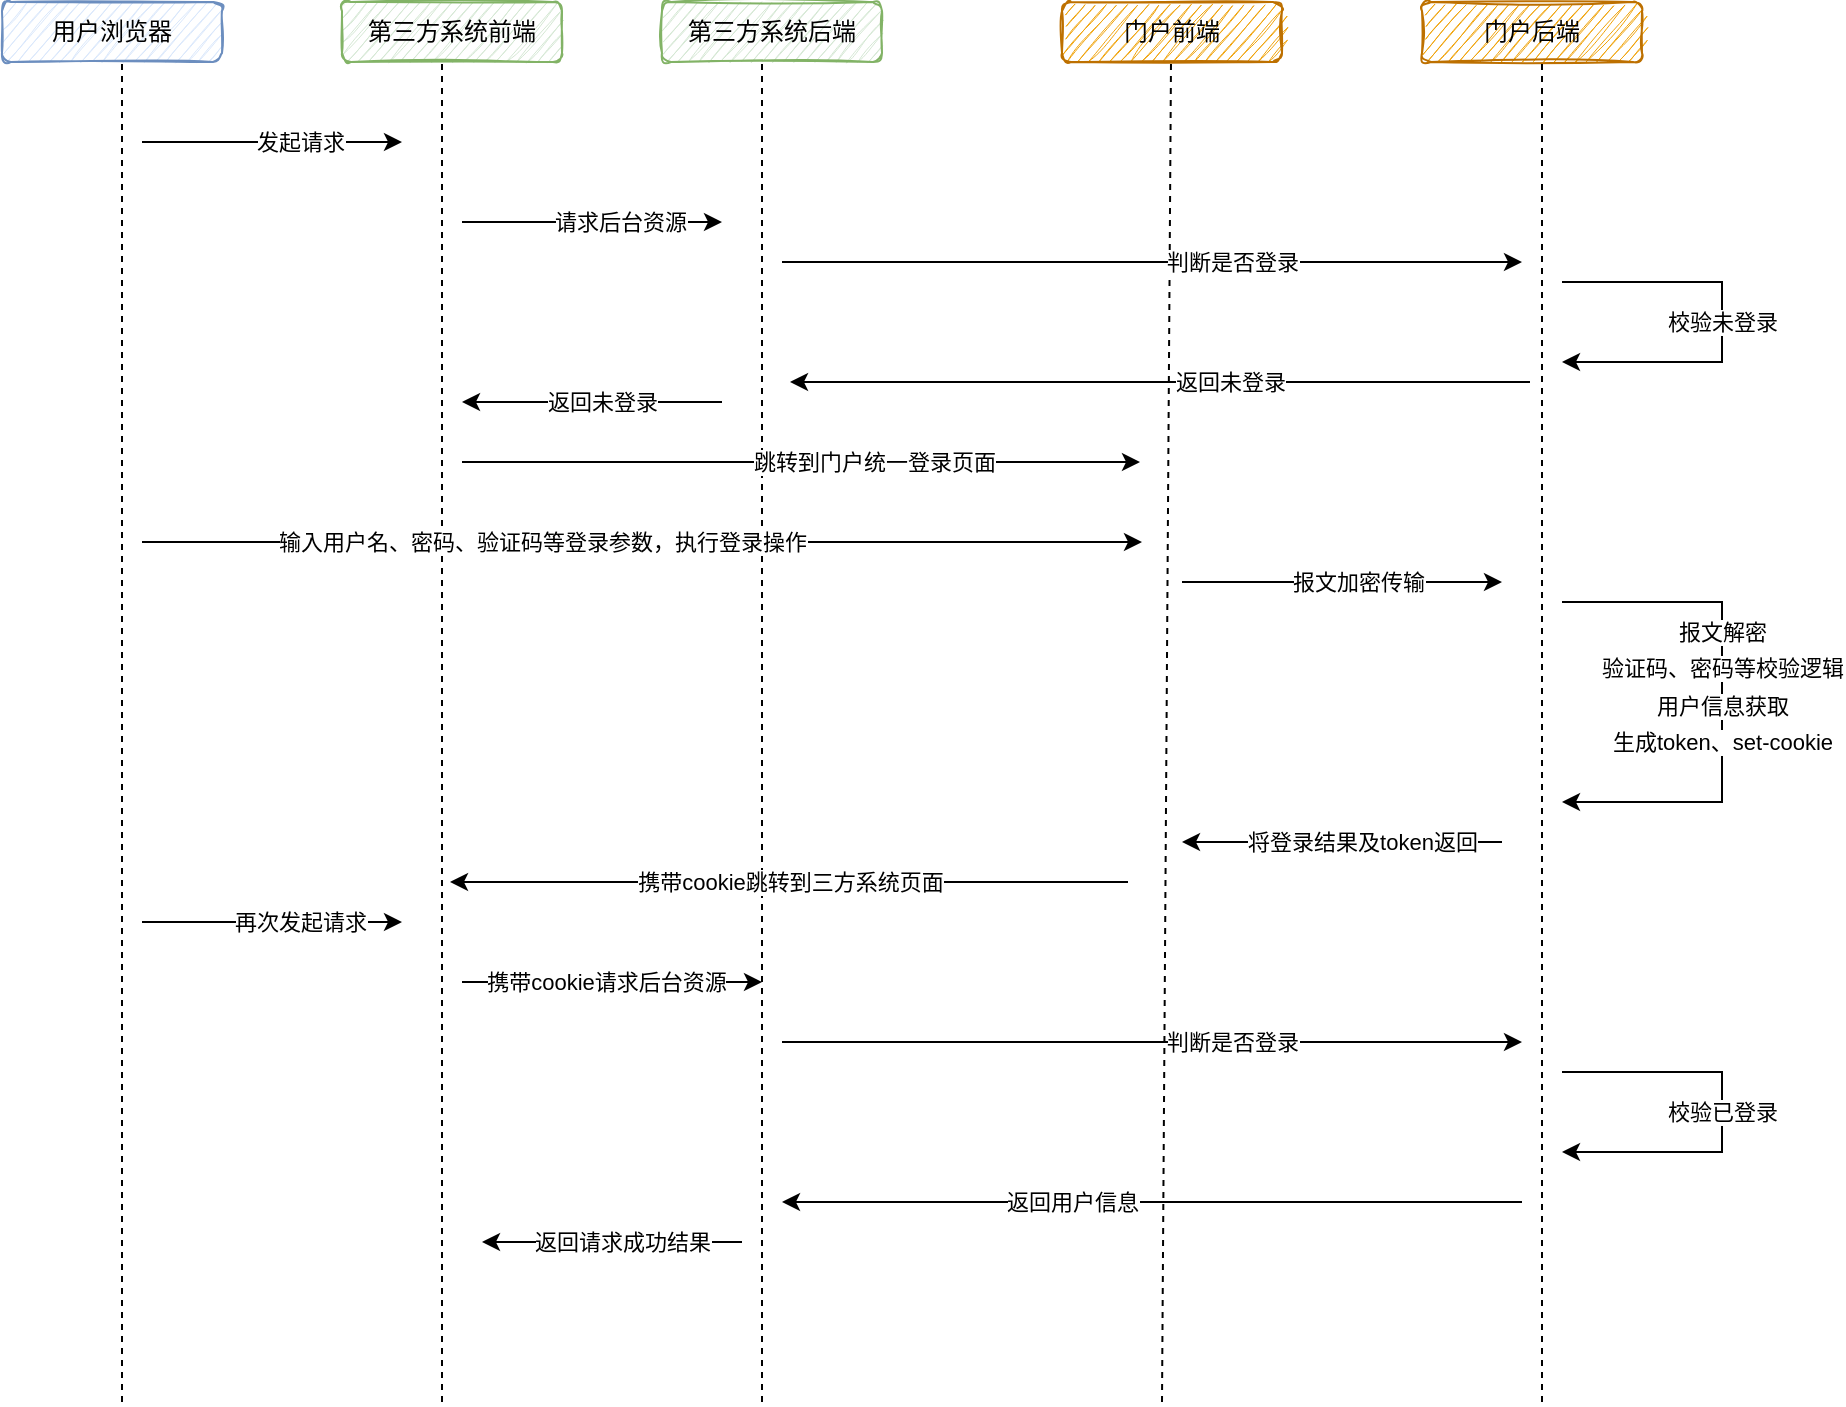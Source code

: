 <mxfile version="17.5.1" type="github">
  <diagram id="qwesRJrQPzrUk3mx8Mlb" name="第 1 页">
    <mxGraphModel dx="1018" dy="648" grid="1" gridSize="10" guides="1" tooltips="1" connect="1" arrows="1" fold="1" page="1" pageScale="1" pageWidth="827" pageHeight="1169" math="0" shadow="0">
      <root>
        <mxCell id="0" />
        <mxCell id="1" parent="0" />
        <mxCell id="J2RxIgM9Oz-v4wJNutJW-1" value="用户浏览器" style="whiteSpace=wrap;html=1;glass=0;shadow=0;fillColor=#dae8fc;strokeColor=#6c8ebf;gradientColor=none;rounded=1;sketch=1;" vertex="1" parent="1">
          <mxGeometry x="20" y="50" width="110" height="30" as="geometry" />
        </mxCell>
        <mxCell id="J2RxIgM9Oz-v4wJNutJW-2" value="第三方系统前端" style="whiteSpace=wrap;html=1;glass=0;shadow=0;fillColor=#d5e8d4;strokeColor=#82b366;rounded=1;sketch=1;" vertex="1" parent="1">
          <mxGeometry x="190" y="50" width="110" height="30" as="geometry" />
        </mxCell>
        <mxCell id="J2RxIgM9Oz-v4wJNutJW-3" value="第三方系统后端" style="whiteSpace=wrap;html=1;glass=0;shadow=0;fillColor=#d5e8d4;strokeColor=#82b366;rounded=1;sketch=1;" vertex="1" parent="1">
          <mxGeometry x="350" y="50" width="110" height="30" as="geometry" />
        </mxCell>
        <mxCell id="J2RxIgM9Oz-v4wJNutJW-4" value="门户前端" style="whiteSpace=wrap;html=1;glass=0;shadow=0;fillColor=#f0a30a;strokeColor=#BD7000;rounded=1;sketch=1;fontColor=#000000;" vertex="1" parent="1">
          <mxGeometry x="550" y="50" width="110" height="30" as="geometry" />
        </mxCell>
        <mxCell id="J2RxIgM9Oz-v4wJNutJW-5" value="门户后端" style="whiteSpace=wrap;html=1;glass=0;shadow=0;fillColor=#f0a30a;strokeColor=#BD7000;rounded=1;sketch=1;fontColor=#000000;" vertex="1" parent="1">
          <mxGeometry x="730" y="50" width="110" height="30" as="geometry" />
        </mxCell>
        <mxCell id="J2RxIgM9Oz-v4wJNutJW-6" value="" style="endArrow=none;dashed=1;html=1;rounded=0;" edge="1" parent="1">
          <mxGeometry width="50" height="50" relative="1" as="geometry">
            <mxPoint x="240" y="750" as="sourcePoint" />
            <mxPoint x="240" y="80" as="targetPoint" />
          </mxGeometry>
        </mxCell>
        <mxCell id="J2RxIgM9Oz-v4wJNutJW-7" value="" style="endArrow=none;dashed=1;html=1;rounded=0;" edge="1" parent="1">
          <mxGeometry width="50" height="50" relative="1" as="geometry">
            <mxPoint x="80" y="750" as="sourcePoint" />
            <mxPoint x="80" y="80" as="targetPoint" />
          </mxGeometry>
        </mxCell>
        <mxCell id="J2RxIgM9Oz-v4wJNutJW-8" value="" style="endArrow=classic;html=1;rounded=0;" edge="1" parent="1">
          <mxGeometry width="50" height="50" relative="1" as="geometry">
            <mxPoint x="90" y="120" as="sourcePoint" />
            <mxPoint x="220" y="120" as="targetPoint" />
          </mxGeometry>
        </mxCell>
        <mxCell id="J2RxIgM9Oz-v4wJNutJW-9" value="发起请求" style="edgeLabel;html=1;align=center;verticalAlign=middle;resizable=0;points=[];" vertex="1" connectable="0" parent="J2RxIgM9Oz-v4wJNutJW-8">
          <mxGeometry x="0.215" relative="1" as="geometry">
            <mxPoint as="offset" />
          </mxGeometry>
        </mxCell>
        <mxCell id="J2RxIgM9Oz-v4wJNutJW-10" value="" style="endArrow=none;dashed=1;html=1;rounded=0;" edge="1" parent="1">
          <mxGeometry width="50" height="50" relative="1" as="geometry">
            <mxPoint x="400" y="750" as="sourcePoint" />
            <mxPoint x="400" y="80" as="targetPoint" />
          </mxGeometry>
        </mxCell>
        <mxCell id="J2RxIgM9Oz-v4wJNutJW-11" value="" style="endArrow=classic;html=1;rounded=0;" edge="1" parent="1">
          <mxGeometry width="50" height="50" relative="1" as="geometry">
            <mxPoint x="250" y="160" as="sourcePoint" />
            <mxPoint x="380" y="160" as="targetPoint" />
          </mxGeometry>
        </mxCell>
        <mxCell id="J2RxIgM9Oz-v4wJNutJW-12" value="请求后台资源" style="edgeLabel;html=1;align=center;verticalAlign=middle;resizable=0;points=[];" vertex="1" connectable="0" parent="J2RxIgM9Oz-v4wJNutJW-11">
          <mxGeometry x="0.215" relative="1" as="geometry">
            <mxPoint as="offset" />
          </mxGeometry>
        </mxCell>
        <mxCell id="J2RxIgM9Oz-v4wJNutJW-13" value="" style="endArrow=none;dashed=1;html=1;rounded=0;" edge="1" parent="1">
          <mxGeometry width="50" height="50" relative="1" as="geometry">
            <mxPoint x="600" y="750" as="sourcePoint" />
            <mxPoint x="604.5" y="80" as="targetPoint" />
          </mxGeometry>
        </mxCell>
        <mxCell id="J2RxIgM9Oz-v4wJNutJW-14" value="" style="endArrow=none;dashed=1;html=1;rounded=0;" edge="1" parent="1">
          <mxGeometry width="50" height="50" relative="1" as="geometry">
            <mxPoint x="790" y="750" as="sourcePoint" />
            <mxPoint x="790" y="80" as="targetPoint" />
          </mxGeometry>
        </mxCell>
        <mxCell id="J2RxIgM9Oz-v4wJNutJW-17" value="" style="endArrow=classic;html=1;rounded=0;" edge="1" parent="1">
          <mxGeometry width="50" height="50" relative="1" as="geometry">
            <mxPoint x="410" y="180" as="sourcePoint" />
            <mxPoint x="780" y="180" as="targetPoint" />
          </mxGeometry>
        </mxCell>
        <mxCell id="J2RxIgM9Oz-v4wJNutJW-18" value="判断是否登录" style="edgeLabel;html=1;align=center;verticalAlign=middle;resizable=0;points=[];" vertex="1" connectable="0" parent="J2RxIgM9Oz-v4wJNutJW-17">
          <mxGeometry x="0.215" relative="1" as="geometry">
            <mxPoint as="offset" />
          </mxGeometry>
        </mxCell>
        <mxCell id="J2RxIgM9Oz-v4wJNutJW-21" value="" style="endArrow=classic;html=1;rounded=0;" edge="1" parent="1">
          <mxGeometry width="50" height="50" relative="1" as="geometry">
            <mxPoint x="784" y="240" as="sourcePoint" />
            <mxPoint x="414" y="240" as="targetPoint" />
          </mxGeometry>
        </mxCell>
        <mxCell id="J2RxIgM9Oz-v4wJNutJW-22" value="返回未登录" style="edgeLabel;html=1;align=center;verticalAlign=middle;resizable=0;points=[];" vertex="1" connectable="0" parent="J2RxIgM9Oz-v4wJNutJW-21">
          <mxGeometry x="0.215" relative="1" as="geometry">
            <mxPoint x="75" as="offset" />
          </mxGeometry>
        </mxCell>
        <mxCell id="J2RxIgM9Oz-v4wJNutJW-23" value="" style="endArrow=classic;html=1;rounded=0;" edge="1" parent="1">
          <mxGeometry width="50" height="50" relative="1" as="geometry">
            <mxPoint x="380" y="250" as="sourcePoint" />
            <mxPoint x="250" y="250" as="targetPoint" />
          </mxGeometry>
        </mxCell>
        <mxCell id="J2RxIgM9Oz-v4wJNutJW-24" value="返回未登录" style="edgeLabel;html=1;align=center;verticalAlign=middle;resizable=0;points=[];" vertex="1" connectable="0" parent="J2RxIgM9Oz-v4wJNutJW-23">
          <mxGeometry x="0.215" relative="1" as="geometry">
            <mxPoint x="19" as="offset" />
          </mxGeometry>
        </mxCell>
        <mxCell id="J2RxIgM9Oz-v4wJNutJW-25" value="" style="endArrow=classic;html=1;rounded=0;" edge="1" parent="1">
          <mxGeometry width="50" height="50" relative="1" as="geometry">
            <mxPoint x="250" y="280" as="sourcePoint" />
            <mxPoint x="589" y="280" as="targetPoint" />
          </mxGeometry>
        </mxCell>
        <mxCell id="J2RxIgM9Oz-v4wJNutJW-26" value="跳转到门户统一登录页面" style="edgeLabel;html=1;align=center;verticalAlign=middle;resizable=0;points=[];" vertex="1" connectable="0" parent="J2RxIgM9Oz-v4wJNutJW-25">
          <mxGeometry x="0.215" relative="1" as="geometry">
            <mxPoint as="offset" />
          </mxGeometry>
        </mxCell>
        <mxCell id="J2RxIgM9Oz-v4wJNutJW-27" value="" style="endArrow=classic;html=1;rounded=0;" edge="1" parent="1">
          <mxGeometry width="50" height="50" relative="1" as="geometry">
            <mxPoint x="90" y="320" as="sourcePoint" />
            <mxPoint x="590" y="320" as="targetPoint" />
          </mxGeometry>
        </mxCell>
        <mxCell id="J2RxIgM9Oz-v4wJNutJW-28" value="输入用户名、密码、验证码等登录参数，执行登录操作" style="edgeLabel;html=1;align=center;verticalAlign=middle;resizable=0;points=[];" vertex="1" connectable="0" parent="J2RxIgM9Oz-v4wJNutJW-27">
          <mxGeometry x="0.215" relative="1" as="geometry">
            <mxPoint x="-104" as="offset" />
          </mxGeometry>
        </mxCell>
        <mxCell id="J2RxIgM9Oz-v4wJNutJW-29" value="" style="endArrow=classic;html=1;rounded=0;" edge="1" parent="1">
          <mxGeometry width="50" height="50" relative="1" as="geometry">
            <mxPoint x="610" y="340" as="sourcePoint" />
            <mxPoint x="770" y="340" as="targetPoint" />
          </mxGeometry>
        </mxCell>
        <mxCell id="J2RxIgM9Oz-v4wJNutJW-30" value="报文加密传输" style="edgeLabel;html=1;align=center;verticalAlign=middle;resizable=0;points=[];" vertex="1" connectable="0" parent="J2RxIgM9Oz-v4wJNutJW-29">
          <mxGeometry x="0.215" relative="1" as="geometry">
            <mxPoint x="-9" as="offset" />
          </mxGeometry>
        </mxCell>
        <mxCell id="J2RxIgM9Oz-v4wJNutJW-34" value="" style="endArrow=classic;html=1;rounded=0;edgeStyle=elbowEdgeStyle;" edge="1" parent="1">
          <mxGeometry width="50" height="50" relative="1" as="geometry">
            <mxPoint x="800" y="190" as="sourcePoint" />
            <mxPoint x="800" y="230" as="targetPoint" />
            <Array as="points">
              <mxPoint x="880" y="210" />
            </Array>
          </mxGeometry>
        </mxCell>
        <mxCell id="J2RxIgM9Oz-v4wJNutJW-35" value="校验未登录" style="edgeLabel;html=1;align=center;verticalAlign=middle;resizable=0;points=[];" vertex="1" connectable="0" parent="J2RxIgM9Oz-v4wJNutJW-34">
          <mxGeometry x="-0.52" y="-2" relative="1" as="geometry">
            <mxPoint x="32" y="18" as="offset" />
          </mxGeometry>
        </mxCell>
        <mxCell id="J2RxIgM9Oz-v4wJNutJW-36" value="" style="endArrow=classic;html=1;rounded=0;edgeStyle=elbowEdgeStyle;" edge="1" parent="1">
          <mxGeometry width="50" height="50" relative="1" as="geometry">
            <mxPoint x="800" y="350" as="sourcePoint" />
            <mxPoint x="800" y="450" as="targetPoint" />
            <Array as="points">
              <mxPoint x="880" y="370" />
            </Array>
          </mxGeometry>
        </mxCell>
        <mxCell id="J2RxIgM9Oz-v4wJNutJW-38" value="报文解密" style="edgeLabel;html=1;align=center;verticalAlign=middle;resizable=0;points=[];" vertex="1" connectable="0" parent="J2RxIgM9Oz-v4wJNutJW-36">
          <mxGeometry x="-0.269" y="-2" relative="1" as="geometry">
            <mxPoint x="2" as="offset" />
          </mxGeometry>
        </mxCell>
        <mxCell id="J2RxIgM9Oz-v4wJNutJW-39" value="验证码、密码等校验逻辑" style="edgeLabel;html=1;align=center;verticalAlign=middle;resizable=0;points=[];" vertex="1" connectable="0" parent="1">
          <mxGeometry x="880" y="383" as="geometry" />
        </mxCell>
        <mxCell id="J2RxIgM9Oz-v4wJNutJW-40" value="用户信息获取" style="edgeLabel;html=1;align=center;verticalAlign=middle;resizable=0;points=[];" vertex="1" connectable="0" parent="1">
          <mxGeometry x="880" y="402" as="geometry" />
        </mxCell>
        <mxCell id="J2RxIgM9Oz-v4wJNutJW-41" value="生成token、set-cookie" style="edgeLabel;html=1;align=center;verticalAlign=middle;resizable=0;points=[];" vertex="1" connectable="0" parent="1">
          <mxGeometry x="880" y="420" as="geometry" />
        </mxCell>
        <mxCell id="J2RxIgM9Oz-v4wJNutJW-42" value="" style="endArrow=classic;html=1;rounded=0;" edge="1" parent="1">
          <mxGeometry width="50" height="50" relative="1" as="geometry">
            <mxPoint x="770" y="470" as="sourcePoint" />
            <mxPoint x="610" y="470" as="targetPoint" />
          </mxGeometry>
        </mxCell>
        <mxCell id="J2RxIgM9Oz-v4wJNutJW-43" value="将登录结果及token返回" style="edgeLabel;html=1;align=center;verticalAlign=middle;resizable=0;points=[];" vertex="1" connectable="0" parent="J2RxIgM9Oz-v4wJNutJW-42">
          <mxGeometry x="0.215" relative="1" as="geometry">
            <mxPoint x="27" as="offset" />
          </mxGeometry>
        </mxCell>
        <mxCell id="J2RxIgM9Oz-v4wJNutJW-46" value="" style="endArrow=classic;html=1;rounded=0;" edge="1" parent="1">
          <mxGeometry width="50" height="50" relative="1" as="geometry">
            <mxPoint x="583" y="490" as="sourcePoint" />
            <mxPoint x="244" y="490" as="targetPoint" />
          </mxGeometry>
        </mxCell>
        <mxCell id="J2RxIgM9Oz-v4wJNutJW-47" value="携带cookie跳转到三方系统页面" style="edgeLabel;html=1;align=center;verticalAlign=middle;resizable=0;points=[];" vertex="1" connectable="0" parent="J2RxIgM9Oz-v4wJNutJW-46">
          <mxGeometry x="0.215" relative="1" as="geometry">
            <mxPoint x="37" as="offset" />
          </mxGeometry>
        </mxCell>
        <mxCell id="J2RxIgM9Oz-v4wJNutJW-48" value="" style="endArrow=classic;html=1;rounded=0;" edge="1" parent="1">
          <mxGeometry width="50" height="50" relative="1" as="geometry">
            <mxPoint x="90" y="510" as="sourcePoint" />
            <mxPoint x="220" y="510" as="targetPoint" />
          </mxGeometry>
        </mxCell>
        <mxCell id="J2RxIgM9Oz-v4wJNutJW-49" value="再次发起请求" style="edgeLabel;html=1;align=center;verticalAlign=middle;resizable=0;points=[];" vertex="1" connectable="0" parent="J2RxIgM9Oz-v4wJNutJW-48">
          <mxGeometry x="0.215" relative="1" as="geometry">
            <mxPoint as="offset" />
          </mxGeometry>
        </mxCell>
        <mxCell id="J2RxIgM9Oz-v4wJNutJW-52" value="" style="endArrow=classic;html=1;rounded=0;" edge="1" parent="1">
          <mxGeometry width="50" height="50" relative="1" as="geometry">
            <mxPoint x="250" y="540" as="sourcePoint" />
            <mxPoint x="400" y="540" as="targetPoint" />
          </mxGeometry>
        </mxCell>
        <mxCell id="J2RxIgM9Oz-v4wJNutJW-53" value="携带cookie请求后台资源" style="edgeLabel;html=1;align=center;verticalAlign=middle;resizable=0;points=[];" vertex="1" connectable="0" parent="J2RxIgM9Oz-v4wJNutJW-52">
          <mxGeometry x="0.215" relative="1" as="geometry">
            <mxPoint x="-19" as="offset" />
          </mxGeometry>
        </mxCell>
        <mxCell id="J2RxIgM9Oz-v4wJNutJW-54" value="" style="endArrow=classic;html=1;rounded=0;" edge="1" parent="1">
          <mxGeometry width="50" height="50" relative="1" as="geometry">
            <mxPoint x="410" y="570" as="sourcePoint" />
            <mxPoint x="780" y="570" as="targetPoint" />
          </mxGeometry>
        </mxCell>
        <mxCell id="J2RxIgM9Oz-v4wJNutJW-55" value="判断是否登录" style="edgeLabel;html=1;align=center;verticalAlign=middle;resizable=0;points=[];" vertex="1" connectable="0" parent="J2RxIgM9Oz-v4wJNutJW-54">
          <mxGeometry x="0.215" relative="1" as="geometry">
            <mxPoint as="offset" />
          </mxGeometry>
        </mxCell>
        <mxCell id="J2RxIgM9Oz-v4wJNutJW-56" value="" style="endArrow=classic;html=1;rounded=0;edgeStyle=elbowEdgeStyle;" edge="1" parent="1">
          <mxGeometry width="50" height="50" relative="1" as="geometry">
            <mxPoint x="800" y="585" as="sourcePoint" />
            <mxPoint x="800" y="625" as="targetPoint" />
            <Array as="points">
              <mxPoint x="880" y="605" />
            </Array>
          </mxGeometry>
        </mxCell>
        <mxCell id="J2RxIgM9Oz-v4wJNutJW-57" value="校验已登录" style="edgeLabel;html=1;align=center;verticalAlign=middle;resizable=0;points=[];" vertex="1" connectable="0" parent="J2RxIgM9Oz-v4wJNutJW-56">
          <mxGeometry x="-0.52" y="-2" relative="1" as="geometry">
            <mxPoint x="32" y="18" as="offset" />
          </mxGeometry>
        </mxCell>
        <mxCell id="J2RxIgM9Oz-v4wJNutJW-59" value="" style="endArrow=classic;html=1;rounded=0;" edge="1" parent="1">
          <mxGeometry width="50" height="50" relative="1" as="geometry">
            <mxPoint x="780" y="650" as="sourcePoint" />
            <mxPoint x="410" y="650" as="targetPoint" />
          </mxGeometry>
        </mxCell>
        <mxCell id="J2RxIgM9Oz-v4wJNutJW-60" value="返回用户信息" style="edgeLabel;html=1;align=center;verticalAlign=middle;resizable=0;points=[];" vertex="1" connectable="0" parent="J2RxIgM9Oz-v4wJNutJW-59">
          <mxGeometry x="0.215" relative="1" as="geometry">
            <mxPoint as="offset" />
          </mxGeometry>
        </mxCell>
        <mxCell id="J2RxIgM9Oz-v4wJNutJW-61" value="" style="endArrow=classic;html=1;rounded=0;" edge="1" parent="1">
          <mxGeometry width="50" height="50" relative="1" as="geometry">
            <mxPoint x="390" y="670" as="sourcePoint" />
            <mxPoint x="260" y="670" as="targetPoint" />
          </mxGeometry>
        </mxCell>
        <mxCell id="J2RxIgM9Oz-v4wJNutJW-62" value="返回请求成功结果" style="edgeLabel;html=1;align=center;verticalAlign=middle;resizable=0;points=[];" vertex="1" connectable="0" parent="J2RxIgM9Oz-v4wJNutJW-61">
          <mxGeometry x="0.215" relative="1" as="geometry">
            <mxPoint x="19" as="offset" />
          </mxGeometry>
        </mxCell>
      </root>
    </mxGraphModel>
  </diagram>
</mxfile>
